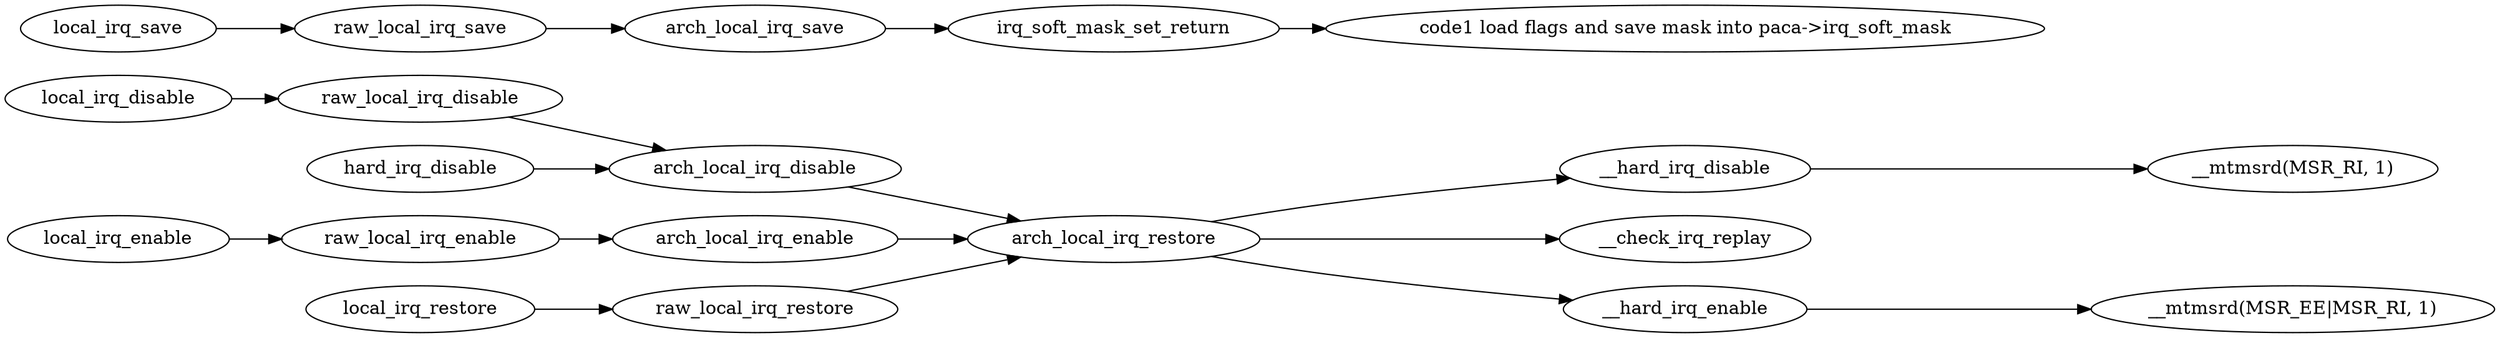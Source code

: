 digraph {

	rankdir=LR;


	arch_local_irq_restore -> __hard_irq_disable;
	arch_local_irq_restore -> __check_irq_replay;
	arch_local_irq_restore -> __hard_irq_enable;
	arch_local_irq_save	-> irq_soft_mask_set_return;
	arch_local_irq_disable	-> arch_local_irq_restore;
	arch_local_irq_enable -> arch_local_irq_restore;

	local_irq_enable	-> raw_local_irq_enable;
	local_irq_disable	-> raw_local_irq_disable;
	local_irq_save		-> raw_local_irq_save;
	local_irq_restore	->  raw_local_irq_restore;

	irq_soft_mask_set_return -> code1;
	hard_irq_disable	-> arch_local_irq_disable;

	raw_local_irq_enable	-> arch_local_irq_enable;
	raw_local_irq_restore	-> arch_local_irq_restore;
	raw_local_irq_disable	-> arch_local_irq_disable;
	raw_local_irq_save	-> arch_local_irq_save;

	__hard_irq_disable	-> "__mtmsrd(MSR_RI, 1)"		
	__hard_irq_enable	-> "__mtmsrd(MSR_EE|MSR_RI, 1)"	




	code1[label="\N load flags and save mask into paca->irq_soft_mask"]

}

